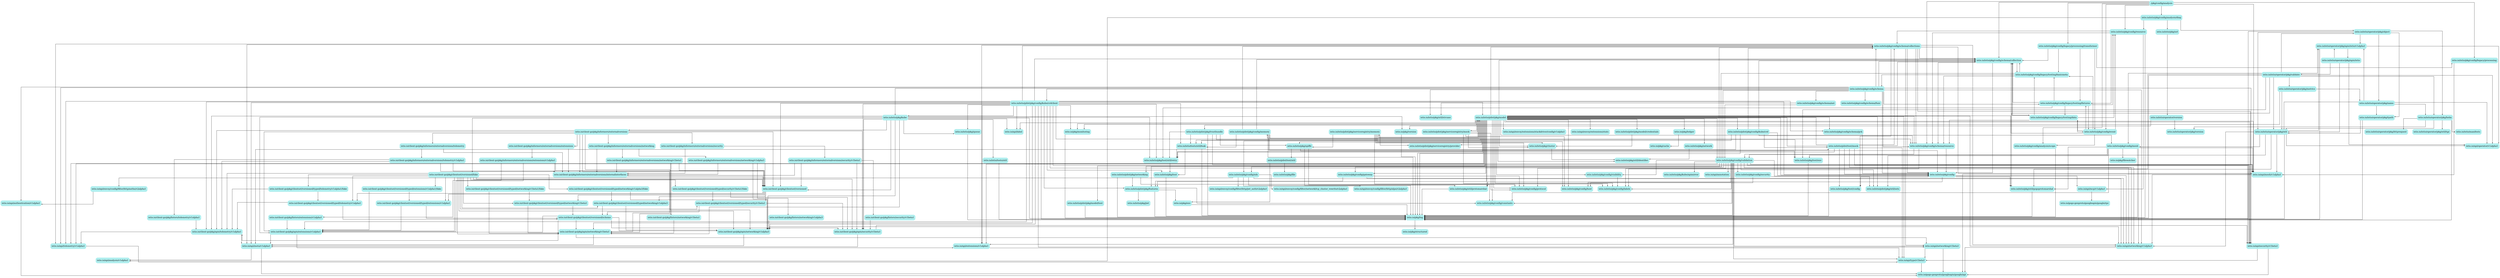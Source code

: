 digraph godep {
splines=ortho
nodesep=0.4
ranksep=0.8
node [shape="box",style="rounded,filled"]
edge [arrowsize="0.5"]
"./pkg/config/analysis" [label="./pkg/config/analysis" color="paleturquoise" URL="https://godoc.org/./pkg/config/analysis" target="_blank"];
"./pkg/config/analysis" -> "istio.io/istio/pkg/config/analysis/diag";
"./pkg/config/analysis" -> "istio.io/istio/pkg/config/analysis/scope";
"./pkg/config/analysis" -> "istio.io/istio/pkg/config/legacy/processing/transformer";
"./pkg/config/analysis" -> "istio.io/istio/pkg/config/resource";
"./pkg/config/analysis" -> "istio.io/istio/pkg/config/schema/collection";
"./pkg/config/analysis" -> "istio.io/api/mesh/v1alpha1";
"./pkg/config/analysis" -> "istio.io/istio/pkg/config/event";
"./pkg/config/analysis" -> "istio.io/istio/pkg/config/legacy/processing";
"./pkg/config/analysis" -> "istio.io/istio/pkg/config/schema/resource";
"istio.io/api/analysis/v1alpha1" [label="istio.io/api/analysis/v1alpha1" color="paleturquoise" URL="https://godoc.org/istio.io/api/analysis/v1alpha1" target="_blank"];
"istio.io/api/annotation" [label="istio.io/api/annotation" color="paleturquoise" URL="https://godoc.org/istio.io/api/annotation" target="_blank"];
"istio.io/api/authentication/v1alpha1" [label="istio.io/api/authentication/v1alpha1" color="paleturquoise" URL="https://godoc.org/istio.io/api/authentication/v1alpha1" target="_blank"];
"istio.io/api/authentication/v1alpha1" -> "istio.io/gogo-genproto/googleapis/google/api";
"istio.io/api/envoy/config/filter/http/alpn/v2alpha1" [label="istio.io/api/envoy/config/filter/http/alpn/v2alpha1" color="paleturquoise" URL="https://godoc.org/istio.io/api/envoy/config/filter/http/alpn/v2alpha1" target="_blank"];
"istio.io/api/envoy/config/filter/http/authn/v2alpha1" [label="istio.io/api/envoy/config/filter/http/authn/v2alpha1" color="paleturquoise" URL="https://godoc.org/istio.io/api/envoy/config/filter/http/authn/v2alpha1" target="_blank"];
"istio.io/api/envoy/config/filter/http/authn/v2alpha1" -> "istio.io/api/authentication/v1alpha1";
"istio.io/api/envoy/config/filter/http/jwt_auth/v2alpha1" [label="istio.io/api/envoy/config/filter/http/jwt_auth/v2alpha1" color="paleturquoise" URL="https://godoc.org/istio.io/api/envoy/config/filter/http/jwt_auth/v2alpha1" target="_blank"];
"istio.io/api/envoy/config/filter/network/tcp_cluster_rewrite/v2alpha1" [label="istio.io/api/envoy/config/filter/network/tcp_cluster_rewrite/v2alpha1" color="paleturquoise" URL="https://godoc.org/istio.io/api/envoy/config/filter/network/tcp_cluster_rewrite/v2alpha1" target="_blank"];
"istio.io/api/envoy/extensions/stackdriver/config/v1alpha1" [label="istio.io/api/envoy/extensions/stackdriver/config/v1alpha1" color="paleturquoise" URL="https://godoc.org/istio.io/api/envoy/extensions/stackdriver/config/v1alpha1" target="_blank"];
"istio.io/api/envoy/extensions/stats" [label="istio.io/api/envoy/extensions/stats" color="paleturquoise" URL="https://godoc.org/istio.io/api/envoy/extensions/stats" target="_blank"];
"istio.io/api/extensions/v1alpha1" [label="istio.io/api/extensions/v1alpha1" color="paleturquoise" URL="https://godoc.org/istio.io/api/extensions/v1alpha1" target="_blank"];
"istio.io/api/extensions/v1alpha1" -> "istio.io/api/type/v1beta1";
"istio.io/api/label" [label="istio.io/api/label" color="paleturquoise" URL="https://godoc.org/istio.io/api/label" target="_blank"];
"istio.io/api/mcp/v1alpha1" [label="istio.io/api/mcp/v1alpha1" color="paleturquoise" URL="https://godoc.org/istio.io/api/mcp/v1alpha1" target="_blank"];
"istio.io/api/mcp/v1alpha1" -> "istio.io/gogo-genproto/googleapis/google/rpc";
"istio.io/api/mesh/v1alpha1" [label="istio.io/api/mesh/v1alpha1" color="paleturquoise" URL="https://godoc.org/istio.io/api/mesh/v1alpha1" target="_blank"];
"istio.io/api/mesh/v1alpha1" -> "istio.io/api/networking/v1alpha3";
"istio.io/api/mesh/v1alpha1" -> "istio.io/gogo-genproto/googleapis/google/api";
"istio.io/api/meta/v1alpha1" [label="istio.io/api/meta/v1alpha1" color="paleturquoise" URL="https://godoc.org/istio.io/api/meta/v1alpha1" target="_blank"];
"istio.io/api/meta/v1alpha1" -> "istio.io/api/analysis/v1alpha1";
"istio.io/api/meta/v1alpha1" -> "istio.io/gogo-genproto/googleapis/google/api";
"istio.io/api/networking/v1alpha3" [label="istio.io/api/networking/v1alpha3" color="paleturquoise" URL="https://godoc.org/istio.io/api/networking/v1alpha3" target="_blank"];
"istio.io/api/networking/v1alpha3" -> "istio.io/gogo-genproto/googleapis/google/api";
"istio.io/api/networking/v1beta1" [label="istio.io/api/networking/v1beta1" color="paleturquoise" URL="https://godoc.org/istio.io/api/networking/v1beta1" target="_blank"];
"istio.io/api/networking/v1beta1" -> "istio.io/api/type/v1beta1";
"istio.io/api/networking/v1beta1" -> "istio.io/gogo-genproto/googleapis/google/api";
"istio.io/api/operator/v1alpha1" [label="istio.io/api/operator/v1alpha1" color="paleturquoise" URL="https://godoc.org/istio.io/api/operator/v1alpha1" target="_blank"];
"istio.io/api/security/v1beta1" [label="istio.io/api/security/v1beta1" color="paleturquoise" URL="https://godoc.org/istio.io/api/security/v1beta1" target="_blank"];
"istio.io/api/security/v1beta1" -> "istio.io/api/type/v1beta1";
"istio.io/api/security/v1beta1" -> "istio.io/gogo-genproto/googleapis/google/api";
"istio.io/api/telemetry/v1alpha1" [label="istio.io/api/telemetry/v1alpha1" color="paleturquoise" URL="https://godoc.org/istio.io/api/telemetry/v1alpha1" target="_blank"];
"istio.io/api/telemetry/v1alpha1" -> "istio.io/api/type/v1beta1";
"istio.io/api/type/v1beta1" [label="istio.io/api/type/v1beta1" color="paleturquoise" URL="https://godoc.org/istio.io/api/type/v1beta1" target="_blank"];
"istio.io/api/type/v1beta1" -> "istio.io/gogo-genproto/googleapis/google/api";
"istio.io/client-go/pkg/apis/extensions/v1alpha1" [label="istio.io/client-go/pkg/apis/extensions/v1alpha1" color="paleturquoise" URL="https://godoc.org/istio.io/client-go/pkg/apis/extensions/v1alpha1" target="_blank"];
"istio.io/client-go/pkg/apis/extensions/v1alpha1" -> "istio.io/api/extensions/v1alpha1";
"istio.io/client-go/pkg/apis/extensions/v1alpha1" -> "istio.io/api/meta/v1alpha1";
"istio.io/client-go/pkg/apis/networking/v1alpha3" [label="istio.io/client-go/pkg/apis/networking/v1alpha3" color="paleturquoise" URL="https://godoc.org/istio.io/client-go/pkg/apis/networking/v1alpha3" target="_blank"];
"istio.io/client-go/pkg/apis/networking/v1alpha3" -> "istio.io/api/meta/v1alpha1";
"istio.io/client-go/pkg/apis/networking/v1alpha3" -> "istio.io/api/networking/v1alpha3";
"istio.io/client-go/pkg/apis/networking/v1beta1" [label="istio.io/client-go/pkg/apis/networking/v1beta1" color="paleturquoise" URL="https://godoc.org/istio.io/client-go/pkg/apis/networking/v1beta1" target="_blank"];
"istio.io/client-go/pkg/apis/networking/v1beta1" -> "istio.io/api/meta/v1alpha1";
"istio.io/client-go/pkg/apis/networking/v1beta1" -> "istio.io/api/networking/v1beta1";
"istio.io/client-go/pkg/apis/security/v1beta1" [label="istio.io/client-go/pkg/apis/security/v1beta1" color="paleturquoise" URL="https://godoc.org/istio.io/client-go/pkg/apis/security/v1beta1" target="_blank"];
"istio.io/client-go/pkg/apis/security/v1beta1" -> "istio.io/api/meta/v1alpha1";
"istio.io/client-go/pkg/apis/security/v1beta1" -> "istio.io/api/security/v1beta1";
"istio.io/client-go/pkg/apis/telemetry/v1alpha1" [label="istio.io/client-go/pkg/apis/telemetry/v1alpha1" color="paleturquoise" URL="https://godoc.org/istio.io/client-go/pkg/apis/telemetry/v1alpha1" target="_blank"];
"istio.io/client-go/pkg/apis/telemetry/v1alpha1" -> "istio.io/api/meta/v1alpha1";
"istio.io/client-go/pkg/apis/telemetry/v1alpha1" -> "istio.io/api/telemetry/v1alpha1";
"istio.io/client-go/pkg/clientset/versioned" [label="istio.io/client-go/pkg/clientset/versioned" color="paleturquoise" URL="https://godoc.org/istio.io/client-go/pkg/clientset/versioned" target="_blank"];
"istio.io/client-go/pkg/clientset/versioned" -> "istio.io/client-go/pkg/clientset/versioned/typed/extensions/v1alpha1";
"istio.io/client-go/pkg/clientset/versioned" -> "istio.io/client-go/pkg/clientset/versioned/typed/networking/v1alpha3";
"istio.io/client-go/pkg/clientset/versioned" -> "istio.io/client-go/pkg/clientset/versioned/typed/networking/v1beta1";
"istio.io/client-go/pkg/clientset/versioned" -> "istio.io/client-go/pkg/clientset/versioned/typed/security/v1beta1";
"istio.io/client-go/pkg/clientset/versioned" -> "istio.io/client-go/pkg/clientset/versioned/typed/telemetry/v1alpha1";
"istio.io/client-go/pkg/clientset/versioned/fake" [label="istio.io/client-go/pkg/clientset/versioned/fake" color="paleturquoise" URL="https://godoc.org/istio.io/client-go/pkg/clientset/versioned/fake" target="_blank"];
"istio.io/client-go/pkg/clientset/versioned/fake" -> "istio.io/client-go/pkg/apis/extensions/v1alpha1";
"istio.io/client-go/pkg/clientset/versioned/fake" -> "istio.io/client-go/pkg/apis/networking/v1alpha3";
"istio.io/client-go/pkg/clientset/versioned/fake" -> "istio.io/client-go/pkg/apis/networking/v1beta1";
"istio.io/client-go/pkg/clientset/versioned/fake" -> "istio.io/client-go/pkg/apis/security/v1beta1";
"istio.io/client-go/pkg/clientset/versioned/fake" -> "istio.io/client-go/pkg/apis/telemetry/v1alpha1";
"istio.io/client-go/pkg/clientset/versioned/fake" -> "istio.io/client-go/pkg/clientset/versioned";
"istio.io/client-go/pkg/clientset/versioned/fake" -> "istio.io/client-go/pkg/clientset/versioned/typed/extensions/v1alpha1";
"istio.io/client-go/pkg/clientset/versioned/fake" -> "istio.io/client-go/pkg/clientset/versioned/typed/extensions/v1alpha1/fake";
"istio.io/client-go/pkg/clientset/versioned/fake" -> "istio.io/client-go/pkg/clientset/versioned/typed/networking/v1alpha3";
"istio.io/client-go/pkg/clientset/versioned/fake" -> "istio.io/client-go/pkg/clientset/versioned/typed/networking/v1alpha3/fake";
"istio.io/client-go/pkg/clientset/versioned/fake" -> "istio.io/client-go/pkg/clientset/versioned/typed/networking/v1beta1";
"istio.io/client-go/pkg/clientset/versioned/fake" -> "istio.io/client-go/pkg/clientset/versioned/typed/networking/v1beta1/fake";
"istio.io/client-go/pkg/clientset/versioned/fake" -> "istio.io/client-go/pkg/clientset/versioned/typed/security/v1beta1";
"istio.io/client-go/pkg/clientset/versioned/fake" -> "istio.io/client-go/pkg/clientset/versioned/typed/security/v1beta1/fake";
"istio.io/client-go/pkg/clientset/versioned/fake" -> "istio.io/client-go/pkg/clientset/versioned/typed/telemetry/v1alpha1";
"istio.io/client-go/pkg/clientset/versioned/fake" -> "istio.io/client-go/pkg/clientset/versioned/typed/telemetry/v1alpha1/fake";
"istio.io/client-go/pkg/clientset/versioned/scheme" [label="istio.io/client-go/pkg/clientset/versioned/scheme" color="paleturquoise" URL="https://godoc.org/istio.io/client-go/pkg/clientset/versioned/scheme" target="_blank"];
"istio.io/client-go/pkg/clientset/versioned/scheme" -> "istio.io/client-go/pkg/apis/extensions/v1alpha1";
"istio.io/client-go/pkg/clientset/versioned/scheme" -> "istio.io/client-go/pkg/apis/networking/v1alpha3";
"istio.io/client-go/pkg/clientset/versioned/scheme" -> "istio.io/client-go/pkg/apis/networking/v1beta1";
"istio.io/client-go/pkg/clientset/versioned/scheme" -> "istio.io/client-go/pkg/apis/security/v1beta1";
"istio.io/client-go/pkg/clientset/versioned/scheme" -> "istio.io/client-go/pkg/apis/telemetry/v1alpha1";
"istio.io/client-go/pkg/clientset/versioned/typed/extensions/v1alpha1" [label="istio.io/client-go/pkg/clientset/versioned/typed/extensions/v1alpha1" color="paleturquoise" URL="https://godoc.org/istio.io/client-go/pkg/clientset/versioned/typed/extensions/v1alpha1" target="_blank"];
"istio.io/client-go/pkg/clientset/versioned/typed/extensions/v1alpha1" -> "istio.io/client-go/pkg/apis/extensions/v1alpha1";
"istio.io/client-go/pkg/clientset/versioned/typed/extensions/v1alpha1" -> "istio.io/client-go/pkg/clientset/versioned/scheme";
"istio.io/client-go/pkg/clientset/versioned/typed/extensions/v1alpha1/fake" [label="istio.io/client-go/pkg/clientset/versioned/typed/extensions/v1alpha1/fake" color="paleturquoise" URL="https://godoc.org/istio.io/client-go/pkg/clientset/versioned/typed/extensions/v1alpha1/fake" target="_blank"];
"istio.io/client-go/pkg/clientset/versioned/typed/extensions/v1alpha1/fake" -> "istio.io/client-go/pkg/apis/extensions/v1alpha1";
"istio.io/client-go/pkg/clientset/versioned/typed/extensions/v1alpha1/fake" -> "istio.io/client-go/pkg/clientset/versioned/typed/extensions/v1alpha1";
"istio.io/client-go/pkg/clientset/versioned/typed/networking/v1alpha3" [label="istio.io/client-go/pkg/clientset/versioned/typed/networking/v1alpha3" color="paleturquoise" URL="https://godoc.org/istio.io/client-go/pkg/clientset/versioned/typed/networking/v1alpha3" target="_blank"];
"istio.io/client-go/pkg/clientset/versioned/typed/networking/v1alpha3" -> "istio.io/client-go/pkg/apis/networking/v1alpha3";
"istio.io/client-go/pkg/clientset/versioned/typed/networking/v1alpha3" -> "istio.io/client-go/pkg/clientset/versioned/scheme";
"istio.io/client-go/pkg/clientset/versioned/typed/networking/v1alpha3/fake" [label="istio.io/client-go/pkg/clientset/versioned/typed/networking/v1alpha3/fake" color="paleturquoise" URL="https://godoc.org/istio.io/client-go/pkg/clientset/versioned/typed/networking/v1alpha3/fake" target="_blank"];
"istio.io/client-go/pkg/clientset/versioned/typed/networking/v1alpha3/fake" -> "istio.io/client-go/pkg/apis/networking/v1alpha3";
"istio.io/client-go/pkg/clientset/versioned/typed/networking/v1alpha3/fake" -> "istio.io/client-go/pkg/clientset/versioned/typed/networking/v1alpha3";
"istio.io/client-go/pkg/clientset/versioned/typed/networking/v1beta1" [label="istio.io/client-go/pkg/clientset/versioned/typed/networking/v1beta1" color="paleturquoise" URL="https://godoc.org/istio.io/client-go/pkg/clientset/versioned/typed/networking/v1beta1" target="_blank"];
"istio.io/client-go/pkg/clientset/versioned/typed/networking/v1beta1" -> "istio.io/client-go/pkg/apis/networking/v1beta1";
"istio.io/client-go/pkg/clientset/versioned/typed/networking/v1beta1" -> "istio.io/client-go/pkg/clientset/versioned/scheme";
"istio.io/client-go/pkg/clientset/versioned/typed/networking/v1beta1/fake" [label="istio.io/client-go/pkg/clientset/versioned/typed/networking/v1beta1/fake" color="paleturquoise" URL="https://godoc.org/istio.io/client-go/pkg/clientset/versioned/typed/networking/v1beta1/fake" target="_blank"];
"istio.io/client-go/pkg/clientset/versioned/typed/networking/v1beta1/fake" -> "istio.io/client-go/pkg/apis/networking/v1beta1";
"istio.io/client-go/pkg/clientset/versioned/typed/networking/v1beta1/fake" -> "istio.io/client-go/pkg/clientset/versioned/typed/networking/v1beta1";
"istio.io/client-go/pkg/clientset/versioned/typed/security/v1beta1" [label="istio.io/client-go/pkg/clientset/versioned/typed/security/v1beta1" color="paleturquoise" URL="https://godoc.org/istio.io/client-go/pkg/clientset/versioned/typed/security/v1beta1" target="_blank"];
"istio.io/client-go/pkg/clientset/versioned/typed/security/v1beta1" -> "istio.io/client-go/pkg/apis/security/v1beta1";
"istio.io/client-go/pkg/clientset/versioned/typed/security/v1beta1" -> "istio.io/client-go/pkg/clientset/versioned/scheme";
"istio.io/client-go/pkg/clientset/versioned/typed/security/v1beta1/fake" [label="istio.io/client-go/pkg/clientset/versioned/typed/security/v1beta1/fake" color="paleturquoise" URL="https://godoc.org/istio.io/client-go/pkg/clientset/versioned/typed/security/v1beta1/fake" target="_blank"];
"istio.io/client-go/pkg/clientset/versioned/typed/security/v1beta1/fake" -> "istio.io/client-go/pkg/apis/security/v1beta1";
"istio.io/client-go/pkg/clientset/versioned/typed/security/v1beta1/fake" -> "istio.io/client-go/pkg/clientset/versioned/typed/security/v1beta1";
"istio.io/client-go/pkg/clientset/versioned/typed/telemetry/v1alpha1" [label="istio.io/client-go/pkg/clientset/versioned/typed/telemetry/v1alpha1" color="paleturquoise" URL="https://godoc.org/istio.io/client-go/pkg/clientset/versioned/typed/telemetry/v1alpha1" target="_blank"];
"istio.io/client-go/pkg/clientset/versioned/typed/telemetry/v1alpha1" -> "istio.io/client-go/pkg/apis/telemetry/v1alpha1";
"istio.io/client-go/pkg/clientset/versioned/typed/telemetry/v1alpha1" -> "istio.io/client-go/pkg/clientset/versioned/scheme";
"istio.io/client-go/pkg/clientset/versioned/typed/telemetry/v1alpha1/fake" [label="istio.io/client-go/pkg/clientset/versioned/typed/telemetry/v1alpha1/fake" color="paleturquoise" URL="https://godoc.org/istio.io/client-go/pkg/clientset/versioned/typed/telemetry/v1alpha1/fake" target="_blank"];
"istio.io/client-go/pkg/clientset/versioned/typed/telemetry/v1alpha1/fake" -> "istio.io/client-go/pkg/apis/telemetry/v1alpha1";
"istio.io/client-go/pkg/clientset/versioned/typed/telemetry/v1alpha1/fake" -> "istio.io/client-go/pkg/clientset/versioned/typed/telemetry/v1alpha1";
"istio.io/client-go/pkg/informers/externalversions" [label="istio.io/client-go/pkg/informers/externalversions" color="paleturquoise" URL="https://godoc.org/istio.io/client-go/pkg/informers/externalversions" target="_blank"];
"istio.io/client-go/pkg/informers/externalversions" -> "istio.io/client-go/pkg/apis/extensions/v1alpha1";
"istio.io/client-go/pkg/informers/externalversions" -> "istio.io/client-go/pkg/apis/networking/v1alpha3";
"istio.io/client-go/pkg/informers/externalversions" -> "istio.io/client-go/pkg/apis/networking/v1beta1";
"istio.io/client-go/pkg/informers/externalversions" -> "istio.io/client-go/pkg/apis/security/v1beta1";
"istio.io/client-go/pkg/informers/externalversions" -> "istio.io/client-go/pkg/apis/telemetry/v1alpha1";
"istio.io/client-go/pkg/informers/externalversions" -> "istio.io/client-go/pkg/clientset/versioned";
"istio.io/client-go/pkg/informers/externalversions" -> "istio.io/client-go/pkg/informers/externalversions/extensions";
"istio.io/client-go/pkg/informers/externalversions" -> "istio.io/client-go/pkg/informers/externalversions/internalinterfaces";
"istio.io/client-go/pkg/informers/externalversions" -> "istio.io/client-go/pkg/informers/externalversions/networking";
"istio.io/client-go/pkg/informers/externalversions" -> "istio.io/client-go/pkg/informers/externalversions/security";
"istio.io/client-go/pkg/informers/externalversions" -> "istio.io/client-go/pkg/informers/externalversions/telemetry";
"istio.io/client-go/pkg/informers/externalversions/extensions" [label="istio.io/client-go/pkg/informers/externalversions/extensions" color="paleturquoise" URL="https://godoc.org/istio.io/client-go/pkg/informers/externalversions/extensions" target="_blank"];
"istio.io/client-go/pkg/informers/externalversions/extensions" -> "istio.io/client-go/pkg/informers/externalversions/extensions/v1alpha1";
"istio.io/client-go/pkg/informers/externalversions/extensions" -> "istio.io/client-go/pkg/informers/externalversions/internalinterfaces";
"istio.io/client-go/pkg/informers/externalversions/extensions/v1alpha1" [label="istio.io/client-go/pkg/informers/externalversions/extensions/v1alpha1" color="paleturquoise" URL="https://godoc.org/istio.io/client-go/pkg/informers/externalversions/extensions/v1alpha1" target="_blank"];
"istio.io/client-go/pkg/informers/externalversions/extensions/v1alpha1" -> "istio.io/client-go/pkg/apis/extensions/v1alpha1";
"istio.io/client-go/pkg/informers/externalversions/extensions/v1alpha1" -> "istio.io/client-go/pkg/clientset/versioned";
"istio.io/client-go/pkg/informers/externalversions/extensions/v1alpha1" -> "istio.io/client-go/pkg/informers/externalversions/internalinterfaces";
"istio.io/client-go/pkg/informers/externalversions/extensions/v1alpha1" -> "istio.io/client-go/pkg/listers/extensions/v1alpha1";
"istio.io/client-go/pkg/informers/externalversions/internalinterfaces" [label="istio.io/client-go/pkg/informers/externalversions/internalinterfaces" color="paleturquoise" URL="https://godoc.org/istio.io/client-go/pkg/informers/externalversions/internalinterfaces" target="_blank"];
"istio.io/client-go/pkg/informers/externalversions/internalinterfaces" -> "istio.io/client-go/pkg/clientset/versioned";
"istio.io/client-go/pkg/informers/externalversions/networking" [label="istio.io/client-go/pkg/informers/externalversions/networking" color="paleturquoise" URL="https://godoc.org/istio.io/client-go/pkg/informers/externalversions/networking" target="_blank"];
"istio.io/client-go/pkg/informers/externalversions/networking" -> "istio.io/client-go/pkg/informers/externalversions/internalinterfaces";
"istio.io/client-go/pkg/informers/externalversions/networking" -> "istio.io/client-go/pkg/informers/externalversions/networking/v1alpha3";
"istio.io/client-go/pkg/informers/externalversions/networking" -> "istio.io/client-go/pkg/informers/externalversions/networking/v1beta1";
"istio.io/client-go/pkg/informers/externalversions/networking/v1alpha3" [label="istio.io/client-go/pkg/informers/externalversions/networking/v1alpha3" color="paleturquoise" URL="https://godoc.org/istio.io/client-go/pkg/informers/externalversions/networking/v1alpha3" target="_blank"];
"istio.io/client-go/pkg/informers/externalversions/networking/v1alpha3" -> "istio.io/client-go/pkg/apis/networking/v1alpha3";
"istio.io/client-go/pkg/informers/externalversions/networking/v1alpha3" -> "istio.io/client-go/pkg/clientset/versioned";
"istio.io/client-go/pkg/informers/externalversions/networking/v1alpha3" -> "istio.io/client-go/pkg/informers/externalversions/internalinterfaces";
"istio.io/client-go/pkg/informers/externalversions/networking/v1alpha3" -> "istio.io/client-go/pkg/listers/networking/v1alpha3";
"istio.io/client-go/pkg/informers/externalversions/networking/v1beta1" [label="istio.io/client-go/pkg/informers/externalversions/networking/v1beta1" color="paleturquoise" URL="https://godoc.org/istio.io/client-go/pkg/informers/externalversions/networking/v1beta1" target="_blank"];
"istio.io/client-go/pkg/informers/externalversions/networking/v1beta1" -> "istio.io/client-go/pkg/apis/networking/v1beta1";
"istio.io/client-go/pkg/informers/externalversions/networking/v1beta1" -> "istio.io/client-go/pkg/clientset/versioned";
"istio.io/client-go/pkg/informers/externalversions/networking/v1beta1" -> "istio.io/client-go/pkg/informers/externalversions/internalinterfaces";
"istio.io/client-go/pkg/informers/externalversions/networking/v1beta1" -> "istio.io/client-go/pkg/listers/networking/v1beta1";
"istio.io/client-go/pkg/informers/externalversions/security" [label="istio.io/client-go/pkg/informers/externalversions/security" color="paleturquoise" URL="https://godoc.org/istio.io/client-go/pkg/informers/externalversions/security" target="_blank"];
"istio.io/client-go/pkg/informers/externalversions/security" -> "istio.io/client-go/pkg/informers/externalversions/internalinterfaces";
"istio.io/client-go/pkg/informers/externalversions/security" -> "istio.io/client-go/pkg/informers/externalversions/security/v1beta1";
"istio.io/client-go/pkg/informers/externalversions/security/v1beta1" [label="istio.io/client-go/pkg/informers/externalversions/security/v1beta1" color="paleturquoise" URL="https://godoc.org/istio.io/client-go/pkg/informers/externalversions/security/v1beta1" target="_blank"];
"istio.io/client-go/pkg/informers/externalversions/security/v1beta1" -> "istio.io/client-go/pkg/apis/security/v1beta1";
"istio.io/client-go/pkg/informers/externalversions/security/v1beta1" -> "istio.io/client-go/pkg/clientset/versioned";
"istio.io/client-go/pkg/informers/externalversions/security/v1beta1" -> "istio.io/client-go/pkg/informers/externalversions/internalinterfaces";
"istio.io/client-go/pkg/informers/externalversions/security/v1beta1" -> "istio.io/client-go/pkg/listers/security/v1beta1";
"istio.io/client-go/pkg/informers/externalversions/telemetry" [label="istio.io/client-go/pkg/informers/externalversions/telemetry" color="paleturquoise" URL="https://godoc.org/istio.io/client-go/pkg/informers/externalversions/telemetry" target="_blank"];
"istio.io/client-go/pkg/informers/externalversions/telemetry" -> "istio.io/client-go/pkg/informers/externalversions/internalinterfaces";
"istio.io/client-go/pkg/informers/externalversions/telemetry" -> "istio.io/client-go/pkg/informers/externalversions/telemetry/v1alpha1";
"istio.io/client-go/pkg/informers/externalversions/telemetry/v1alpha1" [label="istio.io/client-go/pkg/informers/externalversions/telemetry/v1alpha1" color="paleturquoise" URL="https://godoc.org/istio.io/client-go/pkg/informers/externalversions/telemetry/v1alpha1" target="_blank"];
"istio.io/client-go/pkg/informers/externalversions/telemetry/v1alpha1" -> "istio.io/client-go/pkg/apis/telemetry/v1alpha1";
"istio.io/client-go/pkg/informers/externalversions/telemetry/v1alpha1" -> "istio.io/client-go/pkg/clientset/versioned";
"istio.io/client-go/pkg/informers/externalversions/telemetry/v1alpha1" -> "istio.io/client-go/pkg/informers/externalversions/internalinterfaces";
"istio.io/client-go/pkg/informers/externalversions/telemetry/v1alpha1" -> "istio.io/client-go/pkg/listers/telemetry/v1alpha1";
"istio.io/client-go/pkg/listers/extensions/v1alpha1" [label="istio.io/client-go/pkg/listers/extensions/v1alpha1" color="paleturquoise" URL="https://godoc.org/istio.io/client-go/pkg/listers/extensions/v1alpha1" target="_blank"];
"istio.io/client-go/pkg/listers/extensions/v1alpha1" -> "istio.io/client-go/pkg/apis/extensions/v1alpha1";
"istio.io/client-go/pkg/listers/networking/v1alpha3" [label="istio.io/client-go/pkg/listers/networking/v1alpha3" color="paleturquoise" URL="https://godoc.org/istio.io/client-go/pkg/listers/networking/v1alpha3" target="_blank"];
"istio.io/client-go/pkg/listers/networking/v1alpha3" -> "istio.io/client-go/pkg/apis/networking/v1alpha3";
"istio.io/client-go/pkg/listers/networking/v1beta1" [label="istio.io/client-go/pkg/listers/networking/v1beta1" color="paleturquoise" URL="https://godoc.org/istio.io/client-go/pkg/listers/networking/v1beta1" target="_blank"];
"istio.io/client-go/pkg/listers/networking/v1beta1" -> "istio.io/client-go/pkg/apis/networking/v1beta1";
"istio.io/client-go/pkg/listers/security/v1beta1" [label="istio.io/client-go/pkg/listers/security/v1beta1" color="paleturquoise" URL="https://godoc.org/istio.io/client-go/pkg/listers/security/v1beta1" target="_blank"];
"istio.io/client-go/pkg/listers/security/v1beta1" -> "istio.io/client-go/pkg/apis/security/v1beta1";
"istio.io/client-go/pkg/listers/telemetry/v1alpha1" [label="istio.io/client-go/pkg/listers/telemetry/v1alpha1" color="paleturquoise" URL="https://godoc.org/istio.io/client-go/pkg/listers/telemetry/v1alpha1" target="_blank"];
"istio.io/client-go/pkg/listers/telemetry/v1alpha1" -> "istio.io/client-go/pkg/apis/telemetry/v1alpha1";
"istio.io/gogo-genproto/googleapis/google/api" [label="istio.io/gogo-genproto/googleapis/google/api" color="paleturquoise" URL="https://godoc.org/istio.io/gogo-genproto/googleapis/google/api" target="_blank"];
"istio.io/gogo-genproto/googleapis/google/rpc" [label="istio.io/gogo-genproto/googleapis/google/rpc" color="paleturquoise" URL="https://godoc.org/istio.io/gogo-genproto/googleapis/google/rpc" target="_blank"];
"istio.io/istio/manifests" [label="istio.io/istio/manifests" color="paleturquoise" URL="https://godoc.org/istio.io/istio/manifests" target="_blank"];
"istio.io/istio/operator/pkg/apis/istio" [label="istio.io/istio/operator/pkg/apis/istio" color="paleturquoise" URL="https://godoc.org/istio.io/istio/operator/pkg/apis/istio" target="_blank"];
"istio.io/istio/operator/pkg/apis/istio" -> "istio.io/api/operator/v1alpha1";
"istio.io/istio/operator/pkg/apis/istio" -> "istio.io/istio/operator/pkg/apis/istio/v1alpha1";
"istio.io/istio/operator/pkg/apis/istio" -> "istio.io/istio/operator/pkg/util";
"istio.io/istio/operator/pkg/apis/istio" -> "istio.io/istio/operator/pkg/validate";
"istio.io/istio/operator/pkg/apis/istio/v1alpha1" [label="istio.io/istio/operator/pkg/apis/istio/v1alpha1" color="paleturquoise" URL="https://godoc.org/istio.io/istio/operator/pkg/apis/istio/v1alpha1" target="_blank"];
"istio.io/istio/operator/pkg/apis/istio/v1alpha1" -> "istio.io/api/operator/v1alpha1";
"istio.io/istio/operator/pkg/apis/istio/v1alpha1" -> "istio.io/pkg/log";
"istio.io/istio/operator/pkg/apis/istio/v1alpha1" -> "istio.io/istio/operator/pkg/apis/istio";
"istio.io/istio/operator/pkg/helm" [label="istio.io/istio/operator/pkg/helm" color="paleturquoise" URL="https://godoc.org/istio.io/istio/operator/pkg/helm" target="_blank"];
"istio.io/istio/operator/pkg/helm" -> "istio.io/istio/manifests";
"istio.io/istio/operator/pkg/helm" -> "istio.io/istio/operator/pkg/httprequest";
"istio.io/istio/operator/pkg/helm" -> "istio.io/istio/operator/pkg/util";
"istio.io/istio/operator/pkg/helm" -> "istio.io/istio/operator/pkg/util/tgz";
"istio.io/istio/operator/pkg/helm" -> "istio.io/istio/operator/pkg/version";
"istio.io/istio/operator/pkg/helm" -> "istio.io/pkg/log";
"istio.io/istio/operator/pkg/httprequest" [label="istio.io/istio/operator/pkg/httprequest" color="paleturquoise" URL="https://godoc.org/istio.io/istio/operator/pkg/httprequest" target="_blank"];
"istio.io/istio/operator/pkg/metrics" [label="istio.io/istio/operator/pkg/metrics" color="paleturquoise" URL="https://godoc.org/istio.io/istio/operator/pkg/metrics" target="_blank"];
"istio.io/istio/operator/pkg/metrics" -> "istio.io/istio/operator/pkg/name";
"istio.io/istio/operator/pkg/metrics" -> "istio.io/istio/operator/pkg/util";
"istio.io/istio/operator/pkg/metrics" -> "istio.io/pkg/monitoring";
"istio.io/istio/operator/pkg/name" [label="istio.io/istio/operator/pkg/name" color="paleturquoise" URL="https://godoc.org/istio.io/istio/operator/pkg/name" target="_blank"];
"istio.io/istio/operator/pkg/name" -> "istio.io/api/operator/v1alpha1";
"istio.io/istio/operator/pkg/name" -> "istio.io/istio/operator/pkg/apis/istio/v1alpha1";
"istio.io/istio/operator/pkg/name" -> "istio.io/istio/operator/pkg/helm";
"istio.io/istio/operator/pkg/name" -> "istio.io/istio/operator/pkg/tpath";
"istio.io/istio/operator/pkg/name" -> "istio.io/istio/operator/pkg/util";
"istio.io/istio/operator/pkg/object" [label="istio.io/istio/operator/pkg/object" color="paleturquoise" URL="https://godoc.org/istio.io/istio/operator/pkg/object" target="_blank"];
"istio.io/istio/operator/pkg/object" -> "istio.io/istio/operator/pkg/apis/istio/v1alpha1";
"istio.io/istio/operator/pkg/object" -> "istio.io/istio/operator/pkg/helm";
"istio.io/istio/operator/pkg/object" -> "istio.io/istio/operator/pkg/name";
"istio.io/istio/operator/pkg/object" -> "istio.io/istio/operator/pkg/tpath";
"istio.io/istio/operator/pkg/object" -> "istio.io/istio/operator/pkg/util";
"istio.io/istio/operator/pkg/object" -> "istio.io/pkg/log";
"istio.io/istio/operator/pkg/tpath" [label="istio.io/istio/operator/pkg/tpath" color="paleturquoise" URL="https://godoc.org/istio.io/istio/operator/pkg/tpath" target="_blank"];
"istio.io/istio/operator/pkg/tpath" -> "istio.io/istio/operator/pkg/util";
"istio.io/istio/operator/pkg/tpath" -> "istio.io/pkg/log";
"istio.io/istio/operator/pkg/util" [label="istio.io/istio/operator/pkg/util" color="paleturquoise" URL="https://godoc.org/istio.io/istio/operator/pkg/util" target="_blank"];
"istio.io/istio/operator/pkg/util" -> "istio.io/api/mesh/v1alpha1";
"istio.io/istio/operator/pkg/util" -> "istio.io/api/networking/v1alpha3";
"istio.io/istio/operator/pkg/util" -> "istio.io/api/operator/v1alpha1";
"istio.io/istio/operator/pkg/util" -> "istio.io/istio/operator/pkg/apis/istio/v1alpha1";
"istio.io/istio/operator/pkg/util" -> "istio.io/pkg/log";
"istio.io/istio/operator/pkg/util" -> "istio.io/istio/pkg/config/mesh";
"istio.io/istio/operator/pkg/util" -> "istio.io/istio/pkg/test/env";
"istio.io/istio/operator/pkg/util" -> "istio.io/istio/pkg/util/gogoprotomarshal";
"istio.io/istio/operator/pkg/util/tgz" [label="istio.io/istio/operator/pkg/util/tgz" color="paleturquoise" URL="https://godoc.org/istio.io/istio/operator/pkg/util/tgz" target="_blank"];
"istio.io/istio/operator/pkg/validate" [label="istio.io/istio/operator/pkg/validate" color="paleturquoise" URL="https://godoc.org/istio.io/istio/operator/pkg/validate" target="_blank"];
"istio.io/istio/operator/pkg/validate" -> "istio.io/api/operator/v1alpha1";
"istio.io/istio/operator/pkg/validate" -> "istio.io/istio/operator/pkg/apis/istio/v1alpha1";
"istio.io/istio/operator/pkg/validate" -> "istio.io/istio/operator/pkg/metrics";
"istio.io/istio/operator/pkg/validate" -> "istio.io/istio/operator/pkg/util";
"istio.io/istio/operator/pkg/validate" -> "istio.io/istio/pkg/config/labels";
"istio.io/istio/operator/pkg/validate" -> "istio.io/istio/pkg/config/mesh";
"istio.io/istio/operator/pkg/validate" -> "istio.io/istio/pkg/util/gogoprotomarshal";
"istio.io/istio/operator/pkg/validate" -> "istio.io/pkg/log";
"istio.io/istio/operator/pkg/validate" -> "istio.io/istio/operator/pkg/helm";
"istio.io/istio/operator/pkg/validate" -> "istio.io/istio/operator/pkg/object";
"istio.io/istio/operator/pkg/validate" -> "istio.io/istio/pkg/test/env";
"istio.io/istio/operator/pkg/version" [label="istio.io/istio/operator/pkg/version" color="paleturquoise" URL="https://godoc.org/istio.io/istio/operator/pkg/version" target="_blank"];
"istio.io/istio/operator/version" [label="istio.io/istio/operator/version" color="paleturquoise" URL="https://godoc.org/istio.io/istio/operator/version" target="_blank"];
"istio.io/istio/operator/version" -> "istio.io/istio/operator/pkg/version";
"istio.io/istio/operator/version" -> "istio.io/pkg/version";
"istio.io/istio/pilot/pkg/config/kube/crd" [label="istio.io/istio/pilot/pkg/config/kube/crd" color="paleturquoise" URL="https://godoc.org/istio.io/istio/pilot/pkg/config/kube/crd" target="_blank"];
"istio.io/istio/pilot/pkg/config/kube/crd" -> "istio.io/api/meta/v1alpha1";
"istio.io/istio/pilot/pkg/config/kube/crd" -> "istio.io/istio/pkg/config";
"istio.io/istio/pilot/pkg/config/kube/crd" -> "istio.io/istio/pkg/config/schema/collection";
"istio.io/istio/pilot/pkg/config/kube/crd" -> "istio.io/istio/pkg/config/schema/collections";
"istio.io/istio/pilot/pkg/config/kube/crd" -> "istio.io/istio/pkg/config/schema/resource";
"istio.io/istio/pilot/pkg/config/kube/crd" -> "istio.io/pkg/log";
"istio.io/istio/pilot/pkg/config/kube/crd" -> "istio.io/istio/pilot/test/mock";
"istio.io/istio/pilot/pkg/config/kube/crd" -> "istio.io/istio/tests/util/leak";
"istio.io/istio/pilot/pkg/config/kube/crdclient" [label="istio.io/istio/pilot/pkg/config/kube/crdclient" color="paleturquoise" URL="https://godoc.org/istio.io/istio/pilot/pkg/config/kube/crdclient" target="_blank"];
"istio.io/istio/pilot/pkg/config/kube/crdclient" -> "istio.io/api/extensions/v1alpha1";
"istio.io/istio/pilot/pkg/config/kube/crdclient" -> "istio.io/api/label";
"istio.io/istio/pilot/pkg/config/kube/crdclient" -> "istio.io/api/meta/v1alpha1";
"istio.io/istio/pilot/pkg/config/kube/crdclient" -> "istio.io/api/networking/v1alpha3";
"istio.io/istio/pilot/pkg/config/kube/crdclient" -> "istio.io/api/networking/v1beta1";
"istio.io/istio/pilot/pkg/config/kube/crdclient" -> "istio.io/api/security/v1beta1";
"istio.io/istio/pilot/pkg/config/kube/crdclient" -> "istio.io/api/telemetry/v1alpha1";
"istio.io/istio/pilot/pkg/config/kube/crdclient" -> "istio.io/client-go/pkg/apis/extensions/v1alpha1";
"istio.io/istio/pilot/pkg/config/kube/crdclient" -> "istio.io/client-go/pkg/apis/networking/v1alpha3";
"istio.io/istio/pilot/pkg/config/kube/crdclient" -> "istio.io/client-go/pkg/apis/networking/v1beta1";
"istio.io/istio/pilot/pkg/config/kube/crdclient" -> "istio.io/client-go/pkg/apis/security/v1beta1";
"istio.io/istio/pilot/pkg/config/kube/crdclient" -> "istio.io/client-go/pkg/apis/telemetry/v1alpha1";
"istio.io/istio/pilot/pkg/config/kube/crdclient" -> "istio.io/client-go/pkg/clientset/versioned";
"istio.io/istio/pilot/pkg/config/kube/crdclient" -> "istio.io/istio/pilot/pkg/features";
"istio.io/istio/pilot/pkg/config/kube/crdclient" -> "istio.io/istio/pilot/pkg/model";
"istio.io/istio/pilot/pkg/config/kube/crdclient" -> "istio.io/istio/pkg/config";
"istio.io/istio/pilot/pkg/config/kube/crdclient" -> "istio.io/istio/pkg/config/schema/collection";
"istio.io/istio/pilot/pkg/config/kube/crdclient" -> "istio.io/istio/pkg/config/schema/collections";
"istio.io/istio/pilot/pkg/config/kube/crdclient" -> "istio.io/istio/pkg/config/schema/gvk";
"istio.io/istio/pilot/pkg/config/kube/crdclient" -> "istio.io/istio/pkg/kube";
"istio.io/istio/pilot/pkg/config/kube/crdclient" -> "istio.io/istio/pkg/queue";
"istio.io/istio/pilot/pkg/config/kube/crdclient" -> "istio.io/pkg/log";
"istio.io/istio/pilot/pkg/config/kube/crdclient" -> "istio.io/pkg/monitoring";
"istio.io/istio/pilot/pkg/config/kube/crdclient" -> "istio.io/istio/pkg/config/schema/resource";
"istio.io/istio/pilot/pkg/config/kube/crdclient" -> "istio.io/istio/pkg/test";
"istio.io/istio/pilot/pkg/config/kube/crdclient" -> "istio.io/istio/pkg/test/util/retry";
"istio.io/istio/pilot/pkg/config/kube/crdclient" -> "istio.io/istio/tests/util/leak";
"istio.io/istio/pilot/pkg/config/memory" [label="istio.io/istio/pilot/pkg/config/memory" color="paleturquoise" URL="https://godoc.org/istio.io/istio/pilot/pkg/config/memory" target="_blank"];
"istio.io/istio/pilot/pkg/config/memory" -> "istio.io/istio/pilot/pkg/model";
"istio.io/istio/pilot/pkg/config/memory" -> "istio.io/istio/pkg/config";
"istio.io/istio/pilot/pkg/config/memory" -> "istio.io/istio/pkg/config/schema/collection";
"istio.io/istio/pilot/pkg/config/memory" -> "istio.io/pkg/log";
"istio.io/istio/pilot/pkg/config/memory" -> "istio.io/istio/tests/util/leak";
"istio.io/istio/pilot/pkg/config/memory" -> "istio.io/istio/pilot/test/mock";
"istio.io/istio/pilot/pkg/config/memory" -> "istio.io/istio/pkg/config/schema/collections";
"istio.io/istio/pilot/pkg/features" [label="istio.io/istio/pilot/pkg/features" color="paleturquoise" URL="https://godoc.org/istio.io/istio/pilot/pkg/features" target="_blank"];
"istio.io/istio/pilot/pkg/features" -> "istio.io/istio/pkg/config/constants";
"istio.io/istio/pilot/pkg/features" -> "istio.io/istio/pkg/jwt";
"istio.io/istio/pilot/pkg/features" -> "istio.io/pkg/env";
"istio.io/istio/pilot/pkg/features" -> "istio.io/pkg/log";
"istio.io/istio/pilot/pkg/model" [label="istio.io/istio/pilot/pkg/model" color="paleturquoise" URL="https://godoc.org/istio.io/istio/pilot/pkg/model" target="_blank"];
"istio.io/istio/pilot/pkg/model" -> "istio.io/api/envoy/extensions/stackdriver/config/v1alpha1";
"istio.io/istio/pilot/pkg/model" -> "istio.io/api/envoy/extensions/stats";
"istio.io/istio/pilot/pkg/model" -> "istio.io/api/extensions/v1alpha1";
"istio.io/istio/pilot/pkg/model" -> "istio.io/api/label";
"istio.io/istio/pilot/pkg/model" -> "istio.io/api/mesh/v1alpha1";
"istio.io/istio/pilot/pkg/model" -> "istio.io/api/networking/v1alpha3";
"istio.io/istio/pilot/pkg/model" -> "istio.io/api/security/v1beta1";
"istio.io/istio/pilot/pkg/model" -> "istio.io/api/telemetry/v1alpha1";
"istio.io/istio/pilot/pkg/model" -> "istio.io/istio/pilot/pkg/features";
"istio.io/istio/pilot/pkg/model" -> "istio.io/istio/pilot/pkg/model/credentials";
"istio.io/istio/pilot/pkg/model" -> "istio.io/istio/pilot/pkg/networking";
"istio.io/istio/pilot/pkg/model" -> "istio.io/istio/pilot/pkg/serviceregistry/provider";
"istio.io/istio/pilot/pkg/model" -> "istio.io/istio/pilot/pkg/trustbundle";
"istio.io/istio/pilot/pkg/model" -> "istio.io/istio/pilot/pkg/util/sets";
"istio.io/istio/pilot/pkg/model" -> "istio.io/istio/pkg/cluster";
"istio.io/istio/pilot/pkg/model" -> "istio.io/istio/pkg/config";
"istio.io/istio/pilot/pkg/model" -> "istio.io/istio/pkg/config/constants";
"istio.io/istio/pilot/pkg/model" -> "istio.io/istio/pkg/config/gateway";
"istio.io/istio/pilot/pkg/model" -> "istio.io/istio/pkg/config/host";
"istio.io/istio/pilot/pkg/model" -> "istio.io/istio/pkg/config/labels";
"istio.io/istio/pilot/pkg/model" -> "istio.io/istio/pkg/config/mesh";
"istio.io/istio/pilot/pkg/model" -> "istio.io/istio/pkg/config/protocol";
"istio.io/istio/pilot/pkg/model" -> "istio.io/istio/pkg/config/schema/collection";
"istio.io/istio/pilot/pkg/model" -> "istio.io/istio/pkg/config/schema/collections";
"istio.io/istio/pilot/pkg/model" -> "istio.io/istio/pkg/config/schema/gvk";
"istio.io/istio/pilot/pkg/model" -> "istio.io/istio/pkg/config/validation";
"istio.io/istio/pilot/pkg/model" -> "istio.io/istio/pkg/config/visibility";
"istio.io/istio/pilot/pkg/model" -> "istio.io/istio/pkg/config/xds";
"istio.io/istio/pilot/pkg/model" -> "istio.io/istio/pkg/network";
"istio.io/istio/pilot/pkg/model" -> "istio.io/istio/pkg/spiffe";
"istio.io/istio/pilot/pkg/model" -> "istio.io/istio/pkg/util/gogoprotomarshal";
"istio.io/istio/pilot/pkg/model" -> "istio.io/istio/pkg/util/identifier";
"istio.io/istio/pilot/pkg/model" -> "istio.io/istio/pkg/util/protomarshal";
"istio.io/istio/pilot/pkg/model" -> "istio.io/pkg/ledger";
"istio.io/istio/pilot/pkg/model" -> "istio.io/pkg/log";
"istio.io/istio/pilot/pkg/model" -> "istio.io/pkg/monitoring";
"istio.io/istio/pilot/pkg/model" -> "istio.io/api/type/v1beta1";
"istio.io/istio/pilot/pkg/model" -> "istio.io/istio/pilot/pkg/model/test";
"istio.io/istio/pilot/pkg/model" -> "istio.io/istio/pkg/test/util/retry";
"istio.io/istio/pilot/pkg/model" -> "istio.io/istio/tests/util/leak";
"istio.io/istio/pilot/pkg/model" -> "istio.io/istio/pilot/pkg/config/kube/crd";
"istio.io/istio/pilot/pkg/model" -> "istio.io/istio/pilot/pkg/config/memory";
"istio.io/istio/pilot/pkg/model" -> "istio.io/istio/pilot/pkg/serviceregistry/memory";
"istio.io/istio/pilot/pkg/model" -> "istio.io/istio/pilot/pkg/serviceregistry/mock";
"istio.io/istio/pilot/pkg/model" -> "istio.io/istio/pilot/test/mock";
"istio.io/istio/pilot/pkg/model" -> "istio.io/istio/pkg/config/schema/resource";
"istio.io/istio/pilot/pkg/model/credentials" [label="istio.io/istio/pilot/pkg/model/credentials" color="paleturquoise" URL="https://godoc.org/istio.io/istio/pilot/pkg/model/credentials" target="_blank"];
"istio.io/istio/pilot/pkg/model/credentials" -> "istio.io/istio/pkg/cluster";
"istio.io/istio/pilot/pkg/model/test" [label="istio.io/istio/pilot/pkg/model/test" color="paleturquoise" URL="https://godoc.org/istio.io/istio/pilot/pkg/model/test" target="_blank"];
"istio.io/istio/pilot/pkg/model/test" -> "istio.io/pkg/log";
"istio.io/istio/pilot/pkg/networking" [label="istio.io/istio/pilot/pkg/networking" color="paleturquoise" URL="https://godoc.org/istio.io/istio/pilot/pkg/networking" target="_blank"];
"istio.io/istio/pilot/pkg/networking" -> "istio.io/istio/pilot/pkg/features";
"istio.io/istio/pilot/pkg/networking" -> "istio.io/istio/pkg/config/protocol";
"istio.io/istio/pilot/pkg/networking" -> "istio.io/pkg/log";
"istio.io/istio/pilot/pkg/serviceregistry/memory" [label="istio.io/istio/pilot/pkg/serviceregistry/memory" color="paleturquoise" URL="https://godoc.org/istio.io/istio/pilot/pkg/serviceregistry/memory" target="_blank"];
"istio.io/istio/pilot/pkg/serviceregistry/memory" -> "istio.io/istio/pilot/pkg/model";
"istio.io/istio/pilot/pkg/serviceregistry/memory" -> "istio.io/istio/pilot/pkg/serviceregistry/provider";
"istio.io/istio/pilot/pkg/serviceregistry/memory" -> "istio.io/istio/pkg/cluster";
"istio.io/istio/pilot/pkg/serviceregistry/memory" -> "istio.io/istio/pkg/config/host";
"istio.io/istio/pilot/pkg/serviceregistry/memory" -> "istio.io/istio/pkg/config/labels";
"istio.io/istio/pilot/pkg/serviceregistry/memory" -> "istio.io/istio/pkg/config/protocol";
"istio.io/istio/pilot/pkg/serviceregistry/memory" -> "istio.io/istio/pkg/spiffe";
"istio.io/istio/pilot/pkg/serviceregistry/mock" [label="istio.io/istio/pilot/pkg/serviceregistry/mock" color="paleturquoise" URL="https://godoc.org/istio.io/istio/pilot/pkg/serviceregistry/mock" target="_blank"];
"istio.io/istio/pilot/pkg/serviceregistry/mock" -> "istio.io/istio/pilot/pkg/model";
"istio.io/istio/pilot/pkg/serviceregistry/mock" -> "istio.io/istio/pkg/cluster";
"istio.io/istio/pilot/pkg/serviceregistry/mock" -> "istio.io/istio/pkg/config/host";
"istio.io/istio/pilot/pkg/serviceregistry/mock" -> "istio.io/istio/pkg/config/labels";
"istio.io/istio/pilot/pkg/serviceregistry/mock" -> "istio.io/istio/pkg/config/protocol";
"istio.io/istio/pilot/pkg/serviceregistry/provider" [label="istio.io/istio/pilot/pkg/serviceregistry/provider" color="paleturquoise" URL="https://godoc.org/istio.io/istio/pilot/pkg/serviceregistry/provider" target="_blank"];
"istio.io/istio/pilot/pkg/trustbundle" [label="istio.io/istio/pilot/pkg/trustbundle" color="paleturquoise" URL="https://godoc.org/istio.io/istio/pilot/pkg/trustbundle" target="_blank"];
"istio.io/istio/pilot/pkg/trustbundle" -> "istio.io/api/mesh/v1alpha1";
"istio.io/istio/pilot/pkg/trustbundle" -> "istio.io/istio/pkg/spiffe";
"istio.io/istio/pilot/pkg/trustbundle" -> "istio.io/pkg/log";
"istio.io/istio/pilot/pkg/trustbundle" -> "istio.io/istio/pkg/test/env";
"istio.io/istio/pilot/pkg/trustbundle" -> "istio.io/istio/pkg/test/util/retry";
"istio.io/istio/pilot/pkg/trustbundle" -> "istio.io/istio/tests/util/leak";
"istio.io/istio/pilot/pkg/util/sets" [label="istio.io/istio/pilot/pkg/util/sets" color="paleturquoise" URL="https://godoc.org/istio.io/istio/pilot/pkg/util/sets" target="_blank"];
"istio.io/istio/pilot/test/mock" [label="istio.io/istio/pilot/test/mock" color="paleturquoise" URL="https://godoc.org/istio.io/istio/pilot/test/mock" target="_blank"];
"istio.io/istio/pilot/test/mock" -> "istio.io/api/networking/v1alpha3";
"istio.io/istio/pilot/test/mock" -> "istio.io/api/security/v1beta1";
"istio.io/istio/pilot/test/mock" -> "istio.io/api/type/v1beta1";
"istio.io/istio/pilot/test/mock" -> "istio.io/istio/pilot/pkg/model";
"istio.io/istio/pilot/test/mock" -> "istio.io/istio/pkg/config";
"istio.io/istio/pilot/test/mock" -> "istio.io/istio/pkg/config/schema/collection";
"istio.io/istio/pilot/test/mock" -> "istio.io/istio/pkg/config/schema/collections";
"istio.io/istio/pilot/test/mock" -> "istio.io/istio/pkg/test/config";
"istio.io/istio/pilot/test/mock" -> "istio.io/istio/pkg/test/util/retry";
"istio.io/istio/pilot/test/mock" -> "istio.io/pkg/log";
"istio.io/istio/pilot/test/util" [label="istio.io/istio/pilot/test/util" color="paleturquoise" URL="https://godoc.org/istio.io/istio/pilot/test/util" target="_blank"];
"istio.io/istio/pilot/test/util" -> "istio.io/istio/pkg/file";
"istio.io/istio/pilot/test/util" -> "istio.io/pkg/env";
"istio.io/istio/pkg/cluster" [label="istio.io/istio/pkg/cluster" color="paleturquoise" URL="https://godoc.org/istio.io/istio/pkg/cluster" target="_blank"];
"istio.io/istio/pkg/cluster" -> "istio.io/istio/pkg/util/identifier";
"istio.io/istio/pkg/config" [label="istio.io/istio/pkg/config" color="paleturquoise" URL="https://godoc.org/istio.io/istio/pkg/config" target="_blank"];
"istio.io/istio/pkg/config" -> "istio.io/api/mcp/v1alpha1";
"istio.io/istio/pkg/config" -> "istio.io/istio/pkg/util/gogoprotomarshal";
"istio.io/istio/pkg/config" -> "istio.io/istio/pkg/util/protomarshal";
"istio.io/istio/pkg/config" -> "istio.io/api/networking/v1alpha3";
"istio.io/istio/pkg/config" -> "istio.io/istio/pkg/test/config";
"istio.io/istio/pkg/config/analysis/diag" [label="istio.io/istio/pkg/config/analysis/diag" color="paleturquoise" URL="https://godoc.org/istio.io/istio/pkg/config/analysis/diag" target="_blank"];
"istio.io/istio/pkg/config/analysis/diag" -> "istio.io/api/analysis/v1alpha1";
"istio.io/istio/pkg/config/analysis/diag" -> "istio.io/istio/operator/pkg/object";
"istio.io/istio/pkg/config/analysis/diag" -> "istio.io/istio/pkg/config/resource";
"istio.io/istio/pkg/config/analysis/diag" -> "istio.io/istio/pkg/url";
"istio.io/istio/pkg/config/analysis/scope" [label="istio.io/istio/pkg/config/analysis/scope" color="paleturquoise" URL="https://godoc.org/istio.io/istio/pkg/config/analysis/scope" target="_blank"];
"istio.io/istio/pkg/config/analysis/scope" -> "istio.io/pkg/log";
"istio.io/istio/pkg/config/constants" [label="istio.io/istio/pkg/config/constants" color="paleturquoise" URL="https://godoc.org/istio.io/istio/pkg/config/constants" target="_blank"];
"istio.io/istio/pkg/config/event" [label="istio.io/istio/pkg/config/event" color="paleturquoise" URL="https://godoc.org/istio.io/istio/pkg/config/event" target="_blank"];
"istio.io/istio/pkg/config/event" -> "istio.io/istio/pkg/config/analysis/scope";
"istio.io/istio/pkg/config/event" -> "istio.io/istio/pkg/config/resource";
"istio.io/istio/pkg/config/event" -> "istio.io/istio/pkg/config/schema/collection";
"istio.io/istio/pkg/config/event" -> "istio.io/istio/pkg/config/legacy/testing/basicmeta";
"istio.io/istio/pkg/config/event" -> "istio.io/istio/pkg/config/legacy/testing/data";
"istio.io/istio/pkg/config/event" -> "istio.io/istio/pkg/config/legacy/testing/fixtures";
"istio.io/istio/pkg/config/gateway" [label="istio.io/istio/pkg/config/gateway" color="paleturquoise" URL="https://godoc.org/istio.io/istio/pkg/config/gateway" target="_blank"];
"istio.io/istio/pkg/config/gateway" -> "istio.io/api/networking/v1alpha3";
"istio.io/istio/pkg/config/gateway" -> "istio.io/istio/pilot/pkg/features";
"istio.io/istio/pkg/config/gateway" -> "istio.io/istio/pkg/config/protocol";
"istio.io/istio/pkg/config/host" [label="istio.io/istio/pkg/config/host" color="paleturquoise" URL="https://godoc.org/istio.io/istio/pkg/config/host" target="_blank"];
"istio.io/istio/pkg/config/labels" [label="istio.io/istio/pkg/config/labels" color="paleturquoise" URL="https://godoc.org/istio.io/istio/pkg/config/labels" target="_blank"];
"istio.io/istio/pkg/config/legacy/processing" [label="istio.io/istio/pkg/config/legacy/processing" color="paleturquoise" URL="https://godoc.org/istio.io/istio/pkg/config/legacy/processing" target="_blank"];
"istio.io/istio/pkg/config/legacy/processing" -> "istio.io/api/mesh/v1alpha1";
"istio.io/istio/pkg/config/legacy/processing/transformer" [label="istio.io/istio/pkg/config/legacy/processing/transformer" color="paleturquoise" URL="https://godoc.org/istio.io/istio/pkg/config/legacy/processing/transformer" target="_blank"];
"istio.io/istio/pkg/config/legacy/processing/transformer" -> "istio.io/istio/pkg/config/event";
"istio.io/istio/pkg/config/legacy/processing/transformer" -> "istio.io/istio/pkg/config/legacy/processing";
"istio.io/istio/pkg/config/legacy/processing/transformer" -> "istio.io/istio/pkg/config/schema/collection";
"istio.io/istio/pkg/config/legacy/processing/transformer" -> "istio.io/istio/pkg/config/legacy/testing/basicmeta";
"istio.io/istio/pkg/config/legacy/processing/transformer" -> "istio.io/istio/pkg/config/legacy/testing/fixtures";
"istio.io/istio/pkg/config/legacy/testing/basicmeta" [label="istio.io/istio/pkg/config/legacy/testing/basicmeta" color="paleturquoise" URL="https://godoc.org/istio.io/istio/pkg/config/legacy/testing/basicmeta" target="_blank"];
"istio.io/istio/pkg/config/legacy/testing/basicmeta" -> "istio.io/istio/pkg/config/schema";
"istio.io/istio/pkg/config/legacy/testing/basicmeta" -> "istio.io/istio/pkg/config/schema/collection";
"istio.io/istio/pkg/config/legacy/testing/basicmeta" -> "istio.io/istio/pkg/config/schema/resource";
"istio.io/istio/pkg/config/legacy/testing/basicmeta" -> "istio.io/istio/pkg/config/validation";
"istio.io/istio/pkg/config/legacy/testing/data" [label="istio.io/istio/pkg/config/legacy/testing/data" color="paleturquoise" URL="https://godoc.org/istio.io/istio/pkg/config/legacy/testing/data" target="_blank"];
"istio.io/istio/pkg/config/legacy/testing/data" -> "istio.io/istio/pkg/config/event";
"istio.io/istio/pkg/config/legacy/testing/data" -> "istio.io/istio/pkg/config/legacy/testing/basicmeta";
"istio.io/istio/pkg/config/legacy/testing/data" -> "istio.io/istio/pkg/config/resource";
"istio.io/istio/pkg/config/legacy/testing/data" -> "istio.io/istio/pkg/config/schema/collection";
"istio.io/istio/pkg/config/legacy/testing/data" -> "istio.io/istio/pkg/config/schema/resource";
"istio.io/istio/pkg/config/legacy/testing/fixtures" [label="istio.io/istio/pkg/config/legacy/testing/fixtures" color="paleturquoise" URL="https://godoc.org/istio.io/istio/pkg/config/legacy/testing/fixtures" target="_blank"];
"istio.io/istio/pkg/config/legacy/testing/fixtures" -> "istio.io/istio/pkg/config/event";
"istio.io/istio/pkg/config/legacy/testing/fixtures" -> "istio.io/istio/pkg/config/schema/collection";
"istio.io/istio/pkg/config/legacy/testing/fixtures" -> "istio.io/istio/pkg/test/util/retry";
"istio.io/istio/pkg/config/legacy/testing/fixtures" -> "istio.io/istio/pkg/config/legacy/testing/basicmeta";
"istio.io/istio/pkg/config/legacy/testing/fixtures" -> "istio.io/istio/pkg/config/legacy/testing/data";
"istio.io/istio/pkg/config/legacy/testing/fixtures" -> "istio.io/istio/pkg/config/resource";
"istio.io/istio/pkg/config/mesh" [label="istio.io/istio/pkg/config/mesh" color="paleturquoise" URL="https://godoc.org/istio.io/istio/pkg/config/mesh" target="_blank"];
"istio.io/istio/pkg/config/mesh" -> "istio.io/api/mesh/v1alpha1";
"istio.io/istio/pkg/config/mesh" -> "istio.io/api/networking/v1alpha3";
"istio.io/istio/pkg/config/mesh" -> "istio.io/istio/pilot/pkg/util/sets";
"istio.io/istio/pkg/config/mesh" -> "istio.io/istio/pkg/config/constants";
"istio.io/istio/pkg/config/mesh" -> "istio.io/istio/pkg/config/validation";
"istio.io/istio/pkg/config/mesh" -> "istio.io/istio/pkg/util/gogoprotomarshal";
"istio.io/istio/pkg/config/mesh" -> "istio.io/pkg/filewatcher";
"istio.io/istio/pkg/config/mesh" -> "istio.io/pkg/log";
"istio.io/istio/pkg/config/protocol" [label="istio.io/istio/pkg/config/protocol" color="paleturquoise" URL="https://godoc.org/istio.io/istio/pkg/config/protocol" target="_blank"];
"istio.io/istio/pkg/config/resource" [label="istio.io/istio/pkg/config/resource" color="paleturquoise" URL="https://godoc.org/istio.io/istio/pkg/config/resource" target="_blank"];
"istio.io/istio/pkg/config/resource" -> "istio.io/api/mcp/v1alpha1";
"istio.io/istio/pkg/config/resource" -> "istio.io/istio/pkg/config/schema/resource";
"istio.io/istio/pkg/config/resource" -> "istio.io/pkg/log";
"istio.io/istio/pkg/config/resource" -> "istio.io/istio/pkg/config/legacy/testing/fixtures";
"istio.io/istio/pkg/config/resource" -> "istio.io/istio/pkg/config/schema/collections";
"istio.io/istio/pkg/config/schema" [label="istio.io/istio/pkg/config/schema" color="paleturquoise" URL="https://godoc.org/istio.io/istio/pkg/config/schema" target="_blank"];
"istio.io/istio/pkg/config/schema" -> "istio.io/istio/pkg/config/schema/ast";
"istio.io/istio/pkg/config/schema" -> "istio.io/istio/pkg/config/schema/collection";
"istio.io/istio/pkg/config/schema" -> "istio.io/istio/pkg/config/schema/collections";
"istio.io/istio/pkg/config/schema" -> "istio.io/istio/pkg/config/schema/resource";
"istio.io/istio/pkg/config/schema" -> "istio.io/istio/pkg/config/validation";
"istio.io/istio/pkg/config/schema" -> "istio.io/istio/pkg/util/strcase";
"istio.io/istio/pkg/config/schema" -> "istio.io/istio/pkg/config/legacy/testing/fixtures";
"istio.io/istio/pkg/config/schema" -> "istio.io/api/authentication/v1alpha1";
"istio.io/istio/pkg/config/schema" -> "istio.io/api/networking/v1alpha3";
"istio.io/istio/pkg/config/schema" -> "istio.io/api/security/v1beta1";
"istio.io/istio/pkg/config/schema" -> "istio.io/api/telemetry/v1alpha1";
"istio.io/istio/pkg/config/schema" -> "istio.io/istio/pilot/pkg/config/kube/crdclient";
"istio.io/istio/pkg/config/schema" -> "istio.io/istio/pkg/config";
"istio.io/istio/pkg/config/schema" -> "istio.io/istio/pkg/config/schema/fuzz";
"istio.io/istio/pkg/config/schema" -> "istio.io/istio/pkg/kube";
"istio.io/istio/pkg/config/schema/ast" [label="istio.io/istio/pkg/config/schema/ast" color="paleturquoise" URL="https://godoc.org/istio.io/istio/pkg/config/schema/ast" target="_blank"];
"istio.io/istio/pkg/config/schema/ast" -> "istio.io/istio/pkg/config/validation";
"istio.io/istio/pkg/config/schema/ast" -> "istio.io/istio/pkg/util/strcase";
"istio.io/istio/pkg/config/schema/collection" [label="istio.io/istio/pkg/config/schema/collection" color="paleturquoise" URL="https://godoc.org/istio.io/istio/pkg/config/schema/collection" target="_blank"];
"istio.io/istio/pkg/config/schema/collection" -> "istio.io/istio/pkg/config";
"istio.io/istio/pkg/config/schema/collection" -> "istio.io/istio/pkg/config/schema/resource";
"istio.io/istio/pkg/config/schema/collection" -> "istio.io/istio/pkg/config/legacy/testing/basicmeta";
"istio.io/istio/pkg/config/schema/collection" -> "istio.io/istio/pkg/config/legacy/testing/data";
"istio.io/istio/pkg/config/schema/collections" [label="istio.io/istio/pkg/config/schema/collections" color="paleturquoise" URL="https://godoc.org/istio.io/istio/pkg/config/schema/collections" target="_blank"];
"istio.io/istio/pkg/config/schema/collections" -> "istio.io/api/extensions/v1alpha1";
"istio.io/istio/pkg/config/schema/collections" -> "istio.io/api/mesh/v1alpha1";
"istio.io/istio/pkg/config/schema/collections" -> "istio.io/api/meta/v1alpha1";
"istio.io/istio/pkg/config/schema/collections" -> "istio.io/api/networking/v1alpha3";
"istio.io/istio/pkg/config/schema/collections" -> "istio.io/api/networking/v1beta1";
"istio.io/istio/pkg/config/schema/collections" -> "istio.io/api/security/v1beta1";
"istio.io/istio/pkg/config/schema/collections" -> "istio.io/api/telemetry/v1alpha1";
"istio.io/istio/pkg/config/schema/collections" -> "istio.io/istio/pkg/config";
"istio.io/istio/pkg/config/schema/collections" -> "istio.io/istio/pkg/config/schema/collection";
"istio.io/istio/pkg/config/schema/collections" -> "istio.io/istio/pkg/config/schema/resource";
"istio.io/istio/pkg/config/schema/collections" -> "istio.io/istio/pkg/config/validation";
"istio.io/istio/pkg/config/schema/collections" -> "istio.io/istio/pkg/test/config";
"istio.io/istio/pkg/config/schema/fuzz" [label="istio.io/istio/pkg/config/schema/fuzz" color="paleturquoise" URL="https://godoc.org/istio.io/istio/pkg/config/schema/fuzz" target="_blank"];
"istio.io/istio/pkg/config/schema/gvk" [label="istio.io/istio/pkg/config/schema/gvk" color="paleturquoise" URL="https://godoc.org/istio.io/istio/pkg/config/schema/gvk" target="_blank"];
"istio.io/istio/pkg/config/schema/gvk" -> "istio.io/istio/pkg/config";
"istio.io/istio/pkg/config/schema/resource" [label="istio.io/istio/pkg/config/schema/resource" color="paleturquoise" URL="https://godoc.org/istio.io/istio/pkg/config/schema/resource" target="_blank"];
"istio.io/istio/pkg/config/schema/resource" -> "istio.io/istio/pkg/config";
"istio.io/istio/pkg/config/schema/resource" -> "istio.io/istio/pkg/config/labels";
"istio.io/istio/pkg/config/schema/resource" -> "istio.io/istio/pkg/config/validation";
"istio.io/istio/pkg/config/security" [label="istio.io/istio/pkg/config/security" color="paleturquoise" URL="https://godoc.org/istio.io/istio/pkg/config/security" target="_blank"];
"istio.io/istio/pkg/config/security" -> "istio.io/istio/pilot/pkg/util/sets";
"istio.io/istio/pkg/config/security" -> "istio.io/istio/pkg/config/host";
"istio.io/istio/pkg/config/validation" [label="istio.io/istio/pkg/config/validation" color="paleturquoise" URL="https://godoc.org/istio.io/istio/pkg/config/validation" target="_blank"];
"istio.io/istio/pkg/config/validation" -> "istio.io/api/annotation";
"istio.io/istio/pkg/config/validation" -> "istio.io/api/extensions/v1alpha1";
"istio.io/istio/pkg/config/validation" -> "istio.io/api/mesh/v1alpha1";
"istio.io/istio/pkg/config/validation" -> "istio.io/api/networking/v1alpha3";
"istio.io/istio/pkg/config/validation" -> "istio.io/api/networking/v1beta1";
"istio.io/istio/pkg/config/validation" -> "istio.io/api/security/v1beta1";
"istio.io/istio/pkg/config/validation" -> "istio.io/api/telemetry/v1alpha1";
"istio.io/istio/pkg/config/validation" -> "istio.io/api/type/v1beta1";
"istio.io/istio/pkg/config/validation" -> "istio.io/istio/pilot/pkg/features";
"istio.io/istio/pkg/config/validation" -> "istio.io/istio/pilot/pkg/util/sets";
"istio.io/istio/pkg/config/validation" -> "istio.io/istio/pkg/config";
"istio.io/istio/pkg/config/validation" -> "istio.io/istio/pkg/config/constants";
"istio.io/istio/pkg/config/validation" -> "istio.io/istio/pkg/config/gateway";
"istio.io/istio/pkg/config/validation" -> "istio.io/istio/pkg/config/host";
"istio.io/istio/pkg/config/validation" -> "istio.io/istio/pkg/config/labels";
"istio.io/istio/pkg/config/validation" -> "istio.io/istio/pkg/config/protocol";
"istio.io/istio/pkg/config/validation" -> "istio.io/istio/pkg/config/security";
"istio.io/istio/pkg/config/validation" -> "istio.io/istio/pkg/config/visibility";
"istio.io/istio/pkg/config/validation" -> "istio.io/istio/pkg/config/xds";
"istio.io/istio/pkg/config/validation" -> "istio.io/istio/pkg/kube/apimirror";
"istio.io/istio/pkg/config/validation" -> "istio.io/pkg/log";
"istio.io/istio/pkg/config/visibility" [label="istio.io/istio/pkg/config/visibility" color="paleturquoise" URL="https://godoc.org/istio.io/istio/pkg/config/visibility" target="_blank"];
"istio.io/istio/pkg/config/visibility" -> "istio.io/istio/pkg/config/labels";
"istio.io/istio/pkg/config/xds" [label="istio.io/istio/pkg/config/xds" color="paleturquoise" URL="https://godoc.org/istio.io/istio/pkg/config/xds" target="_blank"];
"istio.io/istio/pkg/config/xds" -> "istio.io/api/envoy/config/filter/http/alpn/v2alpha1";
"istio.io/istio/pkg/config/xds" -> "istio.io/api/envoy/config/filter/http/authn/v2alpha1";
"istio.io/istio/pkg/config/xds" -> "istio.io/api/envoy/config/filter/http/jwt_auth/v2alpha1";
"istio.io/istio/pkg/config/xds" -> "istio.io/api/envoy/config/filter/network/tcp_cluster_rewrite/v2alpha1";
"istio.io/istio/pkg/config/xds" -> "istio.io/api/networking/v1alpha3";
"istio.io/istio/pkg/config/xds" -> "istio.io/istio/pkg/util/protomarshal";
"istio.io/istio/pkg/file" [label="istio.io/istio/pkg/file" color="paleturquoise" URL="https://godoc.org/istio.io/istio/pkg/file" target="_blank"];
"istio.io/istio/pkg/jwt" [label="istio.io/istio/pkg/jwt" color="paleturquoise" URL="https://godoc.org/istio.io/istio/pkg/jwt" target="_blank"];
"istio.io/istio/pkg/kube" [label="istio.io/istio/pkg/kube" color="paleturquoise" URL="https://godoc.org/istio.io/istio/pkg/kube" target="_blank"];
"istio.io/istio/pkg/kube" -> "istio.io/api/label";
"istio.io/istio/pkg/kube" -> "istio.io/client-go/pkg/apis/extensions/v1alpha1";
"istio.io/istio/pkg/kube" -> "istio.io/client-go/pkg/apis/networking/v1alpha3";
"istio.io/istio/pkg/kube" -> "istio.io/client-go/pkg/apis/networking/v1beta1";
"istio.io/istio/pkg/kube" -> "istio.io/client-go/pkg/apis/security/v1beta1";
"istio.io/istio/pkg/kube" -> "istio.io/client-go/pkg/apis/telemetry/v1alpha1";
"istio.io/istio/pkg/kube" -> "istio.io/client-go/pkg/clientset/versioned";
"istio.io/istio/pkg/kube" -> "istio.io/client-go/pkg/clientset/versioned/fake";
"istio.io/istio/pkg/kube" -> "istio.io/client-go/pkg/informers/externalversions";
"istio.io/istio/pkg/kube" -> "istio.io/istio/pkg/queue";
"istio.io/istio/pkg/kube" -> "istio.io/pkg/log";
"istio.io/istio/pkg/kube" -> "istio.io/pkg/version";
"istio.io/istio/pkg/kube" -> "istio.io/istio/pkg/test/util/retry";
"istio.io/istio/pkg/kube" -> "istio.io/istio/tests/util";
"istio.io/istio/pkg/kube/apimirror" [label="istio.io/istio/pkg/kube/apimirror" color="paleturquoise" URL="https://godoc.org/istio.io/istio/pkg/kube/apimirror" target="_blank"];
"istio.io/istio/pkg/network" [label="istio.io/istio/pkg/network" color="paleturquoise" URL="https://godoc.org/istio.io/istio/pkg/network" target="_blank"];
"istio.io/istio/pkg/network" -> "istio.io/istio/pkg/util/identifier";
"istio.io/istio/pkg/queue" [label="istio.io/istio/pkg/queue" color="paleturquoise" URL="https://godoc.org/istio.io/istio/pkg/queue" target="_blank"];
"istio.io/istio/pkg/queue" -> "istio.io/pkg/log";
"istio.io/istio/pkg/spiffe" [label="istio.io/istio/pkg/spiffe" color="paleturquoise" URL="https://godoc.org/istio.io/istio/pkg/spiffe" target="_blank"];
"istio.io/istio/pkg/spiffe" -> "istio.io/istio/pkg/config/constants";
"istio.io/istio/pkg/spiffe" -> "istio.io/pkg/log";
"istio.io/istio/pkg/spiffe" -> "istio.io/istio/pilot/test/util";
"istio.io/istio/pkg/spiffe" -> "istio.io/istio/pkg/test/env";
"istio.io/istio/pkg/test" [label="istio.io/istio/pkg/test" color="paleturquoise" URL="https://godoc.org/istio.io/istio/pkg/test" target="_blank"];
"istio.io/istio/pkg/test" -> "istio.io/pkg/log";
"istio.io/istio/pkg/test/config" [label="istio.io/istio/pkg/test/config" color="paleturquoise" URL="https://godoc.org/istio.io/istio/pkg/test/config" target="_blank"];
"istio.io/istio/pkg/test/env" [label="istio.io/istio/pkg/test/env" color="paleturquoise" URL="https://godoc.org/istio.io/istio/pkg/test/env" target="_blank"];
"istio.io/istio/pkg/test/env" -> "istio.io/pkg/log";
"istio.io/istio/pkg/test/util/retry" [label="istio.io/istio/pkg/test/util/retry" color="paleturquoise" URL="https://godoc.org/istio.io/istio/pkg/test/util/retry" target="_blank"];
"istio.io/istio/pkg/test/util/retry" -> "istio.io/istio/pkg/test";
"istio.io/istio/pkg/url" [label="istio.io/istio/pkg/url" color="paleturquoise" URL="https://godoc.org/istio.io/istio/pkg/url" target="_blank"];
"istio.io/istio/pkg/url" -> "istio.io/istio/operator/version";
"istio.io/istio/pkg/util/gogoprotomarshal" [label="istio.io/istio/pkg/util/gogoprotomarshal" color="paleturquoise" URL="https://godoc.org/istio.io/istio/pkg/util/gogoprotomarshal" target="_blank"];
"istio.io/istio/pkg/util/gogoprotomarshal" -> "istio.io/pkg/log";
"istio.io/istio/pkg/util/identifier" [label="istio.io/istio/pkg/util/identifier" color="paleturquoise" URL="https://godoc.org/istio.io/istio/pkg/util/identifier" target="_blank"];
"istio.io/istio/pkg/util/protomarshal" [label="istio.io/istio/pkg/util/protomarshal" color="paleturquoise" URL="https://godoc.org/istio.io/istio/pkg/util/protomarshal" target="_blank"];
"istio.io/istio/pkg/util/protomarshal" -> "istio.io/pkg/log";
"istio.io/istio/pkg/util/strcase" [label="istio.io/istio/pkg/util/strcase" color="paleturquoise" URL="https://godoc.org/istio.io/istio/pkg/util/strcase" target="_blank"];
"istio.io/istio/tests/util" [label="istio.io/istio/tests/util" color="paleturquoise" URL="https://godoc.org/istio.io/istio/tests/util" target="_blank"];
"istio.io/istio/tests/util" -> "istio.io/pkg/log";
"istio.io/istio/tests/util/leak" [label="istio.io/istio/tests/util/leak" color="paleturquoise" URL="https://godoc.org/istio.io/istio/tests/util/leak" target="_blank"];
"istio.io/istio/tests/util/leak" -> "istio.io/istio/pkg/test";
"istio.io/istio/tests/util/leak" -> "istio.io/istio/pkg/test/util/retry";
"istio.io/istio/tests/util/leak" -> "istio.io/pkg/log";
"istio.io/pkg/cache" [label="istio.io/pkg/cache" color="paleturquoise" URL="https://godoc.org/istio.io/pkg/cache" target="_blank"];
"istio.io/pkg/env" [label="istio.io/pkg/env" color="paleturquoise" URL="https://godoc.org/istio.io/pkg/env" target="_blank"];
"istio.io/pkg/env" -> "istio.io/pkg/log";
"istio.io/pkg/filewatcher" [label="istio.io/pkg/filewatcher" color="paleturquoise" URL="https://godoc.org/istio.io/pkg/filewatcher" target="_blank"];
"istio.io/pkg/ledger" [label="istio.io/pkg/ledger" color="paleturquoise" URL="https://godoc.org/istio.io/pkg/ledger" target="_blank"];
"istio.io/pkg/ledger" -> "istio.io/pkg/cache";
"istio.io/pkg/log" [label="istio.io/pkg/log" color="paleturquoise" URL="https://godoc.org/istio.io/pkg/log" target="_blank"];
"istio.io/pkg/log" -> "istio.io/pkg/structured";
"istio.io/pkg/monitoring" [label="istio.io/pkg/monitoring" color="paleturquoise" URL="https://godoc.org/istio.io/pkg/monitoring" target="_blank"];
"istio.io/pkg/monitoring" -> "istio.io/pkg/log";
"istio.io/pkg/structured" [label="istio.io/pkg/structured" color="paleturquoise" URL="https://godoc.org/istio.io/pkg/structured" target="_blank"];
"istio.io/pkg/version" [label="istio.io/pkg/version" color="paleturquoise" URL="https://godoc.org/istio.io/pkg/version" target="_blank"];
"istio.io/pkg/version" -> "istio.io/pkg/log";
}
